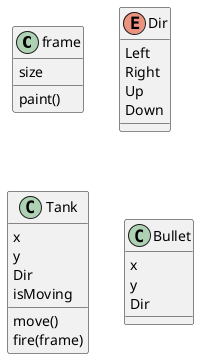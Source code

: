 @startuml

'abstract class AbstractList
'abstract AbstractCollection
'interface List
'interface Collection
'
'List <|-- AbstractList
'Collection <|-- AbstractCollection
'
'Collection <|- List
'AbstractCollection <|- AbstractList
'AbstractList <|-- ArrayList
'
'class ArrayList {
'Object[] elementData
'size()
'}
'
'enum TimeUnit {
'DAYS
'HOURS
'MINUTES
'}
class frame {
size
paint()

}
enum Dir{
Left
Right
Up
Down
}
class Tank{
x
y
Dir
isMoving
move()
fire(frame)
}
class Bullet{
x
y
Dir
}

@enduml